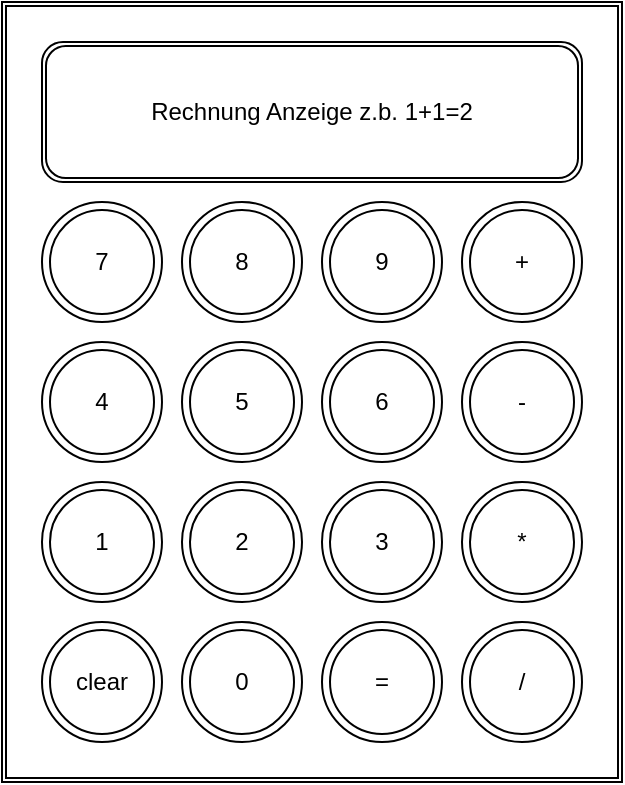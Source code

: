 <mxfile>
    <diagram id="BVHEK-jUgzZ-NDECGOZN" name="Page-1">
        <mxGraphModel dx="1267" dy="612" grid="1" gridSize="10" guides="1" tooltips="1" connect="1" arrows="1" fold="1" page="1" pageScale="1" pageWidth="850" pageHeight="1100" math="0" shadow="0">
            <root>
                <mxCell id="0"/>
                <mxCell id="1" parent="0"/>
                <mxCell id="2" value="" style="shape=ext;double=1;rounded=0;whiteSpace=wrap;html=1;" vertex="1" parent="1">
                    <mxGeometry x="150" y="150" width="310" height="390" as="geometry"/>
                </mxCell>
                <mxCell id="3" value="0" style="ellipse;shape=doubleEllipse;whiteSpace=wrap;html=1;aspect=fixed;" vertex="1" parent="1">
                    <mxGeometry x="240" y="460" width="60" height="60" as="geometry"/>
                </mxCell>
                <mxCell id="4" value="1" style="ellipse;shape=doubleEllipse;whiteSpace=wrap;html=1;aspect=fixed;" vertex="1" parent="1">
                    <mxGeometry x="170" y="390" width="60" height="60" as="geometry"/>
                </mxCell>
                <mxCell id="5" value="2" style="ellipse;shape=doubleEllipse;whiteSpace=wrap;html=1;aspect=fixed;" vertex="1" parent="1">
                    <mxGeometry x="240" y="390" width="60" height="60" as="geometry"/>
                </mxCell>
                <mxCell id="6" value="3" style="ellipse;shape=doubleEllipse;whiteSpace=wrap;html=1;aspect=fixed;" vertex="1" parent="1">
                    <mxGeometry x="310" y="390" width="60" height="60" as="geometry"/>
                </mxCell>
                <mxCell id="7" value="4" style="ellipse;shape=doubleEllipse;whiteSpace=wrap;html=1;aspect=fixed;" vertex="1" parent="1">
                    <mxGeometry x="170" y="320" width="60" height="60" as="geometry"/>
                </mxCell>
                <mxCell id="8" value="5" style="ellipse;shape=doubleEllipse;whiteSpace=wrap;html=1;aspect=fixed;" vertex="1" parent="1">
                    <mxGeometry x="240" y="320" width="60" height="60" as="geometry"/>
                </mxCell>
                <mxCell id="9" value="6" style="ellipse;shape=doubleEllipse;whiteSpace=wrap;html=1;aspect=fixed;" vertex="1" parent="1">
                    <mxGeometry x="310" y="320" width="60" height="60" as="geometry"/>
                </mxCell>
                <mxCell id="10" value="7" style="ellipse;shape=doubleEllipse;whiteSpace=wrap;html=1;aspect=fixed;" vertex="1" parent="1">
                    <mxGeometry x="170" y="250" width="60" height="60" as="geometry"/>
                </mxCell>
                <mxCell id="11" value="8" style="ellipse;shape=doubleEllipse;whiteSpace=wrap;html=1;aspect=fixed;" vertex="1" parent="1">
                    <mxGeometry x="240" y="250" width="60" height="60" as="geometry"/>
                </mxCell>
                <mxCell id="12" value="9" style="ellipse;shape=doubleEllipse;whiteSpace=wrap;html=1;aspect=fixed;" vertex="1" parent="1">
                    <mxGeometry x="310" y="250" width="60" height="60" as="geometry"/>
                </mxCell>
                <mxCell id="13" value="+" style="ellipse;shape=doubleEllipse;whiteSpace=wrap;html=1;aspect=fixed;" vertex="1" parent="1">
                    <mxGeometry x="380" y="250" width="60" height="60" as="geometry"/>
                </mxCell>
                <mxCell id="14" value="/" style="ellipse;shape=doubleEllipse;whiteSpace=wrap;html=1;aspect=fixed;" vertex="1" parent="1">
                    <mxGeometry x="380" y="460" width="60" height="60" as="geometry"/>
                </mxCell>
                <mxCell id="15" value="*" style="ellipse;shape=doubleEllipse;whiteSpace=wrap;html=1;aspect=fixed;" vertex="1" parent="1">
                    <mxGeometry x="380" y="390" width="60" height="60" as="geometry"/>
                </mxCell>
                <mxCell id="16" value="-" style="ellipse;shape=doubleEllipse;whiteSpace=wrap;html=1;aspect=fixed;" vertex="1" parent="1">
                    <mxGeometry x="380" y="320" width="60" height="60" as="geometry"/>
                </mxCell>
                <mxCell id="17" value="=" style="ellipse;shape=doubleEllipse;whiteSpace=wrap;html=1;aspect=fixed;" vertex="1" parent="1">
                    <mxGeometry x="310" y="460" width="60" height="60" as="geometry"/>
                </mxCell>
                <mxCell id="18" value="Rechnung Anzeige z.b. 1+1=2" style="shape=ext;double=1;rounded=1;whiteSpace=wrap;html=1;" vertex="1" parent="1">
                    <mxGeometry x="170" y="170" width="270" height="70" as="geometry"/>
                </mxCell>
                <mxCell id="19" value="clear" style="ellipse;shape=doubleEllipse;whiteSpace=wrap;html=1;aspect=fixed;" vertex="1" parent="1">
                    <mxGeometry x="170" y="460" width="60" height="60" as="geometry"/>
                </mxCell>
            </root>
        </mxGraphModel>
    </diagram>
</mxfile>